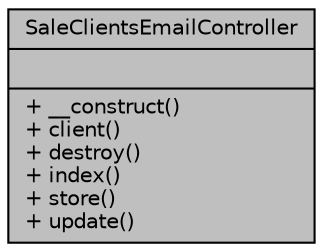 digraph "SaleClientsEmailController"
{
 // LATEX_PDF_SIZE
  bgcolor="transparent";
  edge [fontname="Helvetica",fontsize="10",labelfontname="Helvetica",labelfontsize="10"];
  node [fontname="Helvetica",fontsize="10",shape=record];
  Node1 [label="{SaleClientsEmailController\n||+ __construct()\l+ client()\l+ destroy()\l+ index()\l+ store()\l+ update()\l}",height=0.2,width=0.4,color="black", fillcolor="grey75", style="filled", fontcolor="black",tooltip="Eliminar."];
}
